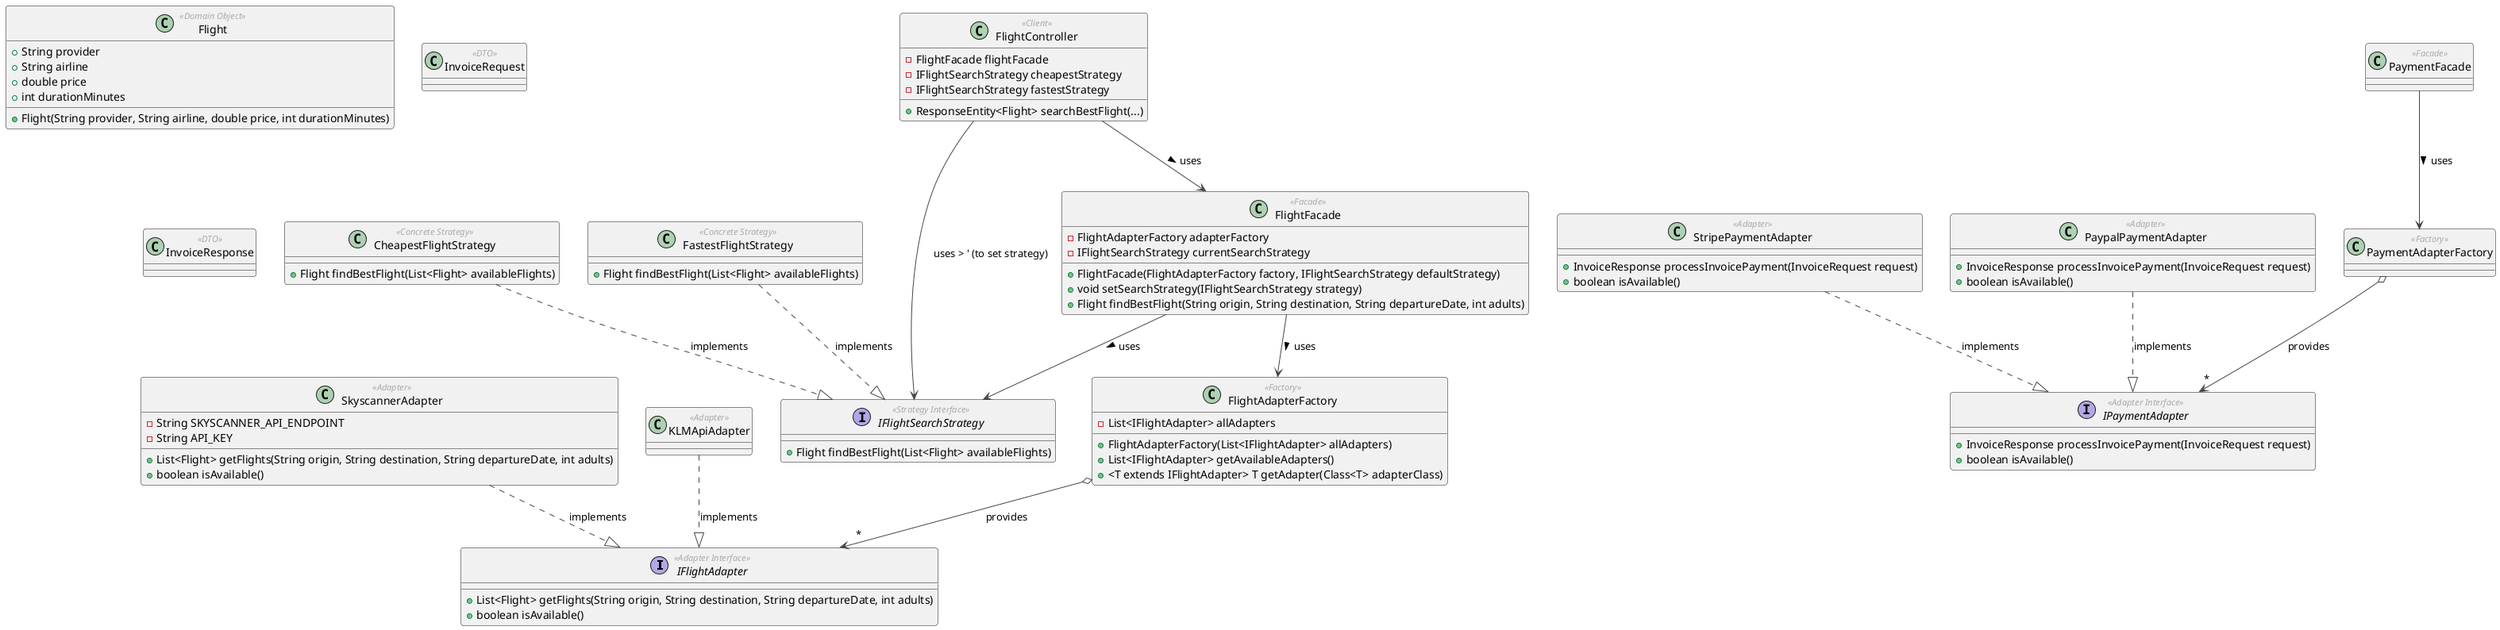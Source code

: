 @startuml Prototype Class Diagram

!theme vibrant

' Define common stereotypes
skinparam class {
    StereotypeFontColor #A9A9A9
    StereotypeFontSize 11
}

' --- Interfaces ---
interface IFlightAdapter <<Adapter Interface>> {
  + List<Flight> getFlights(String origin, String destination, String departureDate, int adults)
  + boolean isAvailable()
}

interface IPaymentAdapter <<Adapter Interface>> {
  + InvoiceResponse processInvoicePayment(InvoiceRequest request)
  + boolean isAvailable()
}

interface IFlightSearchStrategy <<Strategy Interface>> {
  + Flight findBestFlight(List<Flight> availableFlights)
}

' --- Concrete Adapters ---
class SkyscannerAdapter <<Adapter>> {
  - String SKYSCANNER_API_ENDPOINT
  - String API_KEY
  + List<Flight> getFlights(String origin, String destination, String departureDate, int adults)
  + boolean isAvailable()
  ' - mapSkyscannerResponseToFlights(JsonNode body): List<Flight>
}
SkyscannerAdapter ..|> IFlightAdapter : implements

class KLMApiAdapter <<Adapter>> {
  ' + ... methods matching IFlightAdapter ...
}
KLMApiAdapter ..|> IFlightAdapter : implements

class StripePaymentAdapter <<Adapter>> {
  + InvoiceResponse processInvoicePayment(InvoiceRequest request)
  + boolean isAvailable()
}
StripePaymentAdapter ..|> IPaymentAdapter : implements

class PaypalPaymentAdapter <<Adapter>> {
  + InvoiceResponse processInvoicePayment(InvoiceRequest request)
  + boolean isAvailable()
}
PaypalPaymentAdapter ..|> IPaymentAdapter : implements

' --- Concrete Strategies ---
class CheapestFlightStrategy <<Concrete Strategy>> {
  + Flight findBestFlight(List<Flight> availableFlights)
}
CheapestFlightStrategy ..|> IFlightSearchStrategy : implements

class FastestFlightStrategy <<Concrete Strategy>> {
  + Flight findBestFlight(List<Flight> availableFlights)
}
FastestFlightStrategy ..|> IFlightSearchStrategy : implements

' --- Factories ---
class FlightAdapterFactory <<Factory>> {
  - List<IFlightAdapter> allAdapters
  + FlightAdapterFactory(List<IFlightAdapter> allAdapters)
  + List<IFlightAdapter> getAvailableAdapters()
  + <T extends IFlightAdapter> T getAdapter(Class<T> adapterClass)
}
FlightAdapterFactory o--> "*" IFlightAdapter : provides

class PaymentAdapterFactory <<Factory>> {
  ' + ... methods to provide IPaymentAdapter instances ...
  ' + (May include Circuit Breaker logic)
}
PaymentAdapterFactory o--> "*" IPaymentAdapter : provides

' --- Facades ---
class FlightFacade <<Facade>> {
  - FlightAdapterFactory adapterFactory
  - IFlightSearchStrategy currentSearchStrategy
  + FlightFacade(FlightAdapterFactory factory, IFlightSearchStrategy defaultStrategy)
  + void setSearchStrategy(IFlightSearchStrategy strategy)
  + Flight findBestFlight(String origin, String destination, String departureDate, int adults)
}
FlightFacade --> FlightAdapterFactory : uses >
FlightFacade --> IFlightSearchStrategy : uses >

class PaymentFacade <<Facade>> {
  ' - PaymentAdapterFactory adapterFactory
  ' + ... methods for payment operations ...
}
PaymentFacade --> PaymentAdapterFactory : uses >

' --- Client Example ---
class FlightController <<Client>> {
  - FlightFacade flightFacade
  - IFlightSearchStrategy cheapestStrategy
  - IFlightSearchStrategy fastestStrategy
  + ResponseEntity<Flight> searchBestFlight(...)
}
FlightController --> FlightFacade : uses >
FlightController --> IFlightSearchStrategy : uses > ' (to set strategy)

' --- Domain Objects ---
class Flight <<Domain Object>> {
  + String provider
  + String airline
  + double price
  + int durationMinutes
  + Flight(String provider, String airline, double price, int durationMinutes)
  ' + getters/setters...
}

class InvoiceRequest <<DTO>> {
  ' + ... payment details ...
}

class InvoiceResponse <<DTO>> {
  ' + ... payment result ...
}

' --- Relationships ---
' Facade uses Factory
' Facade uses Strategy Interface
' Factory provides Adapter Interface instances
' Concrete Adapters implement Adapter Interface
' Concrete Strategies implement Strategy Interface
' Client uses Facade

' Note: Dependencies on external APIs (Skyscanner, Stripe etc.) are handled *within* the concrete adapters
' and are not explicitly shown as class dependencies here.

@enduml
